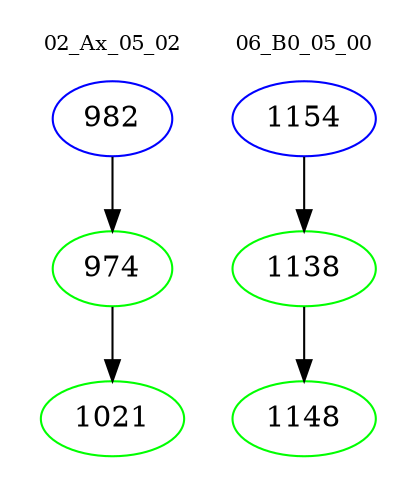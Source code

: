 digraph{
subgraph cluster_0 {
color = white
label = "02_Ax_05_02";
fontsize=10;
T0_982 [label="982", color="blue"]
T0_982 -> T0_974 [color="black"]
T0_974 [label="974", color="green"]
T0_974 -> T0_1021 [color="black"]
T0_1021 [label="1021", color="green"]
}
subgraph cluster_1 {
color = white
label = "06_B0_05_00";
fontsize=10;
T1_1154 [label="1154", color="blue"]
T1_1154 -> T1_1138 [color="black"]
T1_1138 [label="1138", color="green"]
T1_1138 -> T1_1148 [color="black"]
T1_1148 [label="1148", color="green"]
}
}
